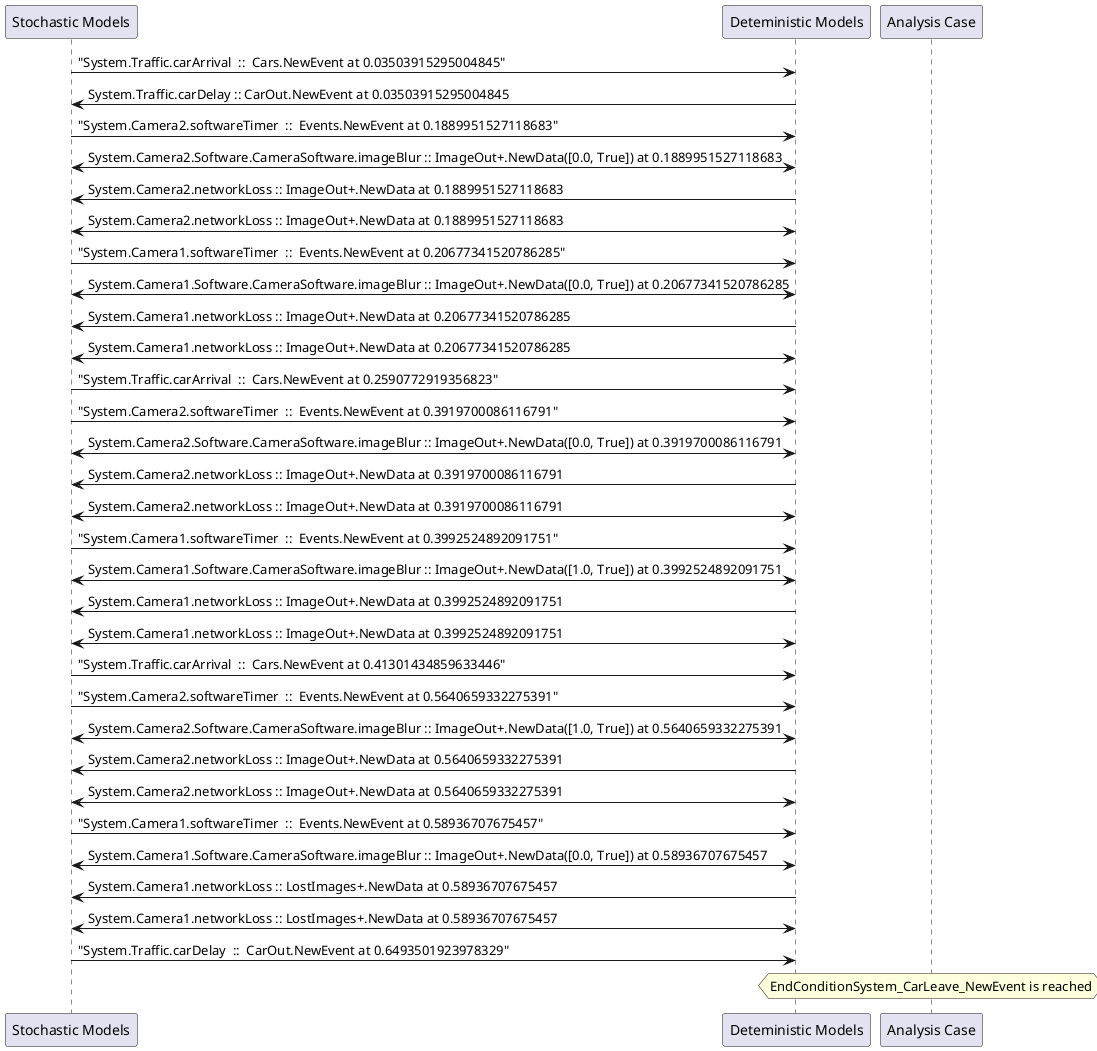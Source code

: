 
	@startuml
	participant "Stochastic Models" as stochmodel
	participant "Deteministic Models" as detmodel
	participant "Analysis Case" as analysis
	{22752_stop} stochmodel -> detmodel : "System.Traffic.carArrival  ::  Cars.NewEvent at 0.03503915295004845"
{22761_start} detmodel -> stochmodel : System.Traffic.carDelay :: CarOut.NewEvent at 0.03503915295004845
{22737_stop} stochmodel -> detmodel : "System.Camera2.softwareTimer  ::  Events.NewEvent at 0.1889951527118683"
detmodel <-> stochmodel : System.Camera2.Software.CameraSoftware.imageBlur :: ImageOut+.NewData([0.0, True]) at 0.1889951527118683
detmodel -> stochmodel : System.Camera2.networkLoss :: ImageOut+.NewData at 0.1889951527118683
detmodel <-> stochmodel : System.Camera2.networkLoss :: ImageOut+.NewData at 0.1889951527118683
{22722_stop} stochmodel -> detmodel : "System.Camera1.softwareTimer  ::  Events.NewEvent at 0.20677341520786285"
detmodel <-> stochmodel : System.Camera1.Software.CameraSoftware.imageBlur :: ImageOut+.NewData([0.0, True]) at 0.20677341520786285
detmodel -> stochmodel : System.Camera1.networkLoss :: ImageOut+.NewData at 0.20677341520786285
detmodel <-> stochmodel : System.Camera1.networkLoss :: ImageOut+.NewData at 0.20677341520786285
{22753_stop} stochmodel -> detmodel : "System.Traffic.carArrival  ::  Cars.NewEvent at 0.2590772919356823"
{22738_stop} stochmodel -> detmodel : "System.Camera2.softwareTimer  ::  Events.NewEvent at 0.3919700086116791"
detmodel <-> stochmodel : System.Camera2.Software.CameraSoftware.imageBlur :: ImageOut+.NewData([0.0, True]) at 0.3919700086116791
detmodel -> stochmodel : System.Camera2.networkLoss :: ImageOut+.NewData at 0.3919700086116791
detmodel <-> stochmodel : System.Camera2.networkLoss :: ImageOut+.NewData at 0.3919700086116791
{22723_stop} stochmodel -> detmodel : "System.Camera1.softwareTimer  ::  Events.NewEvent at 0.3992524892091751"
detmodel <-> stochmodel : System.Camera1.Software.CameraSoftware.imageBlur :: ImageOut+.NewData([1.0, True]) at 0.3992524892091751
detmodel -> stochmodel : System.Camera1.networkLoss :: ImageOut+.NewData at 0.3992524892091751
detmodel <-> stochmodel : System.Camera1.networkLoss :: ImageOut+.NewData at 0.3992524892091751
{22754_stop} stochmodel -> detmodel : "System.Traffic.carArrival  ::  Cars.NewEvent at 0.41301434859633446"
{22739_stop} stochmodel -> detmodel : "System.Camera2.softwareTimer  ::  Events.NewEvent at 0.5640659332275391"
detmodel <-> stochmodel : System.Camera2.Software.CameraSoftware.imageBlur :: ImageOut+.NewData([1.0, True]) at 0.5640659332275391
detmodel -> stochmodel : System.Camera2.networkLoss :: ImageOut+.NewData at 0.5640659332275391
detmodel <-> stochmodel : System.Camera2.networkLoss :: ImageOut+.NewData at 0.5640659332275391
{22724_stop} stochmodel -> detmodel : "System.Camera1.softwareTimer  ::  Events.NewEvent at 0.58936707675457"
detmodel <-> stochmodel : System.Camera1.Software.CameraSoftware.imageBlur :: ImageOut+.NewData([0.0, True]) at 0.58936707675457
detmodel -> stochmodel : System.Camera1.networkLoss :: LostImages+.NewData at 0.58936707675457
detmodel <-> stochmodel : System.Camera1.networkLoss :: LostImages+.NewData at 0.58936707675457
{22761_stop} stochmodel -> detmodel : "System.Traffic.carDelay  ::  CarOut.NewEvent at 0.6493501923978329"
{22761_start} <-> {22761_stop} : delay
hnote over analysis 
EndConditionSystem_CarLeave_NewEvent is reached
endnote
@enduml
